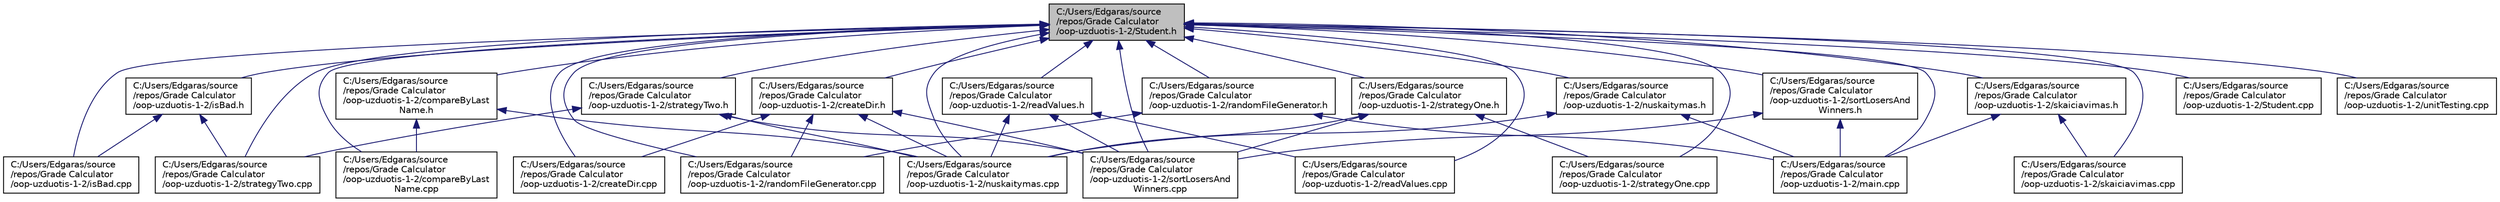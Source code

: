 digraph "C:/Users/Edgaras/source/repos/Grade Calculator/oop-uzduotis-1-2/Student.h"
{
 // LATEX_PDF_SIZE
  edge [fontname="Helvetica",fontsize="10",labelfontname="Helvetica",labelfontsize="10"];
  node [fontname="Helvetica",fontsize="10",shape=record];
  Node1 [label="C:/Users/Edgaras/source\l/repos/Grade Calculator\l/oop-uzduotis-1-2/Student.h",height=0.2,width=0.4,color="black", fillcolor="grey75", style="filled", fontcolor="black",tooltip=" "];
  Node1 -> Node2 [dir="back",color="midnightblue",fontsize="10",style="solid",fontname="Helvetica"];
  Node2 [label="C:/Users/Edgaras/source\l/repos/Grade Calculator\l/oop-uzduotis-1-2/compareByLast\lName.cpp",height=0.2,width=0.4,color="black", fillcolor="white", style="filled",URL="$compare_by_last_name_8cpp.html",tooltip=" "];
  Node1 -> Node3 [dir="back",color="midnightblue",fontsize="10",style="solid",fontname="Helvetica"];
  Node3 [label="C:/Users/Edgaras/source\l/repos/Grade Calculator\l/oop-uzduotis-1-2/compareByLast\lName.h",height=0.2,width=0.4,color="black", fillcolor="white", style="filled",URL="$compare_by_last_name_8h.html",tooltip=" "];
  Node3 -> Node2 [dir="back",color="midnightblue",fontsize="10",style="solid",fontname="Helvetica"];
  Node3 -> Node4 [dir="back",color="midnightblue",fontsize="10",style="solid",fontname="Helvetica"];
  Node4 [label="C:/Users/Edgaras/source\l/repos/Grade Calculator\l/oop-uzduotis-1-2/nuskaitymas.cpp",height=0.2,width=0.4,color="black", fillcolor="white", style="filled",URL="$nuskaitymas_8cpp.html",tooltip=" "];
  Node1 -> Node5 [dir="back",color="midnightblue",fontsize="10",style="solid",fontname="Helvetica"];
  Node5 [label="C:/Users/Edgaras/source\l/repos/Grade Calculator\l/oop-uzduotis-1-2/createDir.cpp",height=0.2,width=0.4,color="black", fillcolor="white", style="filled",URL="$create_dir_8cpp.html",tooltip=" "];
  Node1 -> Node6 [dir="back",color="midnightblue",fontsize="10",style="solid",fontname="Helvetica"];
  Node6 [label="C:/Users/Edgaras/source\l/repos/Grade Calculator\l/oop-uzduotis-1-2/createDir.h",height=0.2,width=0.4,color="black", fillcolor="white", style="filled",URL="$create_dir_8h.html",tooltip=" "];
  Node6 -> Node5 [dir="back",color="midnightblue",fontsize="10",style="solid",fontname="Helvetica"];
  Node6 -> Node4 [dir="back",color="midnightblue",fontsize="10",style="solid",fontname="Helvetica"];
  Node6 -> Node7 [dir="back",color="midnightblue",fontsize="10",style="solid",fontname="Helvetica"];
  Node7 [label="C:/Users/Edgaras/source\l/repos/Grade Calculator\l/oop-uzduotis-1-2/randomFileGenerator.cpp",height=0.2,width=0.4,color="black", fillcolor="white", style="filled",URL="$random_file_generator_8cpp.html",tooltip=" "];
  Node6 -> Node8 [dir="back",color="midnightblue",fontsize="10",style="solid",fontname="Helvetica"];
  Node8 [label="C:/Users/Edgaras/source\l/repos/Grade Calculator\l/oop-uzduotis-1-2/sortLosersAnd\lWinners.cpp",height=0.2,width=0.4,color="black", fillcolor="white", style="filled",URL="$sort_losers_and_winners_8cpp.html",tooltip=" "];
  Node1 -> Node9 [dir="back",color="midnightblue",fontsize="10",style="solid",fontname="Helvetica"];
  Node9 [label="C:/Users/Edgaras/source\l/repos/Grade Calculator\l/oop-uzduotis-1-2/isBad.cpp",height=0.2,width=0.4,color="black", fillcolor="white", style="filled",URL="$is_bad_8cpp.html",tooltip=" "];
  Node1 -> Node10 [dir="back",color="midnightblue",fontsize="10",style="solid",fontname="Helvetica"];
  Node10 [label="C:/Users/Edgaras/source\l/repos/Grade Calculator\l/oop-uzduotis-1-2/isBad.h",height=0.2,width=0.4,color="black", fillcolor="white", style="filled",URL="$is_bad_8h.html",tooltip=" "];
  Node10 -> Node9 [dir="back",color="midnightblue",fontsize="10",style="solid",fontname="Helvetica"];
  Node10 -> Node11 [dir="back",color="midnightblue",fontsize="10",style="solid",fontname="Helvetica"];
  Node11 [label="C:/Users/Edgaras/source\l/repos/Grade Calculator\l/oop-uzduotis-1-2/strategyTwo.cpp",height=0.2,width=0.4,color="black", fillcolor="white", style="filled",URL="$strategy_two_8cpp.html",tooltip=" "];
  Node1 -> Node12 [dir="back",color="midnightblue",fontsize="10",style="solid",fontname="Helvetica"];
  Node12 [label="C:/Users/Edgaras/source\l/repos/Grade Calculator\l/oop-uzduotis-1-2/main.cpp",height=0.2,width=0.4,color="black", fillcolor="white", style="filled",URL="$main_8cpp.html",tooltip=" "];
  Node1 -> Node4 [dir="back",color="midnightblue",fontsize="10",style="solid",fontname="Helvetica"];
  Node1 -> Node13 [dir="back",color="midnightblue",fontsize="10",style="solid",fontname="Helvetica"];
  Node13 [label="C:/Users/Edgaras/source\l/repos/Grade Calculator\l/oop-uzduotis-1-2/nuskaitymas.h",height=0.2,width=0.4,color="black", fillcolor="white", style="filled",URL="$nuskaitymas_8h.html",tooltip=" "];
  Node13 -> Node12 [dir="back",color="midnightblue",fontsize="10",style="solid",fontname="Helvetica"];
  Node13 -> Node4 [dir="back",color="midnightblue",fontsize="10",style="solid",fontname="Helvetica"];
  Node1 -> Node7 [dir="back",color="midnightblue",fontsize="10",style="solid",fontname="Helvetica"];
  Node1 -> Node14 [dir="back",color="midnightblue",fontsize="10",style="solid",fontname="Helvetica"];
  Node14 [label="C:/Users/Edgaras/source\l/repos/Grade Calculator\l/oop-uzduotis-1-2/randomFileGenerator.h",height=0.2,width=0.4,color="black", fillcolor="white", style="filled",URL="$random_file_generator_8h.html",tooltip=" "];
  Node14 -> Node12 [dir="back",color="midnightblue",fontsize="10",style="solid",fontname="Helvetica"];
  Node14 -> Node7 [dir="back",color="midnightblue",fontsize="10",style="solid",fontname="Helvetica"];
  Node1 -> Node15 [dir="back",color="midnightblue",fontsize="10",style="solid",fontname="Helvetica"];
  Node15 [label="C:/Users/Edgaras/source\l/repos/Grade Calculator\l/oop-uzduotis-1-2/readValues.cpp",height=0.2,width=0.4,color="black", fillcolor="white", style="filled",URL="$read_values_8cpp.html",tooltip=" "];
  Node1 -> Node16 [dir="back",color="midnightblue",fontsize="10",style="solid",fontname="Helvetica"];
  Node16 [label="C:/Users/Edgaras/source\l/repos/Grade Calculator\l/oop-uzduotis-1-2/readValues.h",height=0.2,width=0.4,color="black", fillcolor="white", style="filled",URL="$read_values_8h.html",tooltip=" "];
  Node16 -> Node4 [dir="back",color="midnightblue",fontsize="10",style="solid",fontname="Helvetica"];
  Node16 -> Node15 [dir="back",color="midnightblue",fontsize="10",style="solid",fontname="Helvetica"];
  Node16 -> Node8 [dir="back",color="midnightblue",fontsize="10",style="solid",fontname="Helvetica"];
  Node1 -> Node17 [dir="back",color="midnightblue",fontsize="10",style="solid",fontname="Helvetica"];
  Node17 [label="C:/Users/Edgaras/source\l/repos/Grade Calculator\l/oop-uzduotis-1-2/skaiciavimas.cpp",height=0.2,width=0.4,color="black", fillcolor="white", style="filled",URL="$skaiciavimas_8cpp.html",tooltip=" "];
  Node1 -> Node18 [dir="back",color="midnightblue",fontsize="10",style="solid",fontname="Helvetica"];
  Node18 [label="C:/Users/Edgaras/source\l/repos/Grade Calculator\l/oop-uzduotis-1-2/skaiciavimas.h",height=0.2,width=0.4,color="black", fillcolor="white", style="filled",URL="$skaiciavimas_8h.html",tooltip=" "];
  Node18 -> Node12 [dir="back",color="midnightblue",fontsize="10",style="solid",fontname="Helvetica"];
  Node18 -> Node17 [dir="back",color="midnightblue",fontsize="10",style="solid",fontname="Helvetica"];
  Node1 -> Node8 [dir="back",color="midnightblue",fontsize="10",style="solid",fontname="Helvetica"];
  Node1 -> Node19 [dir="back",color="midnightblue",fontsize="10",style="solid",fontname="Helvetica"];
  Node19 [label="C:/Users/Edgaras/source\l/repos/Grade Calculator\l/oop-uzduotis-1-2/sortLosersAnd\lWinners.h",height=0.2,width=0.4,color="black", fillcolor="white", style="filled",URL="$sort_losers_and_winners_8h.html",tooltip=" "];
  Node19 -> Node12 [dir="back",color="midnightblue",fontsize="10",style="solid",fontname="Helvetica"];
  Node19 -> Node8 [dir="back",color="midnightblue",fontsize="10",style="solid",fontname="Helvetica"];
  Node1 -> Node20 [dir="back",color="midnightblue",fontsize="10",style="solid",fontname="Helvetica"];
  Node20 [label="C:/Users/Edgaras/source\l/repos/Grade Calculator\l/oop-uzduotis-1-2/strategyOne.cpp",height=0.2,width=0.4,color="black", fillcolor="white", style="filled",URL="$strategy_one_8cpp.html",tooltip=" "];
  Node1 -> Node21 [dir="back",color="midnightblue",fontsize="10",style="solid",fontname="Helvetica"];
  Node21 [label="C:/Users/Edgaras/source\l/repos/Grade Calculator\l/oop-uzduotis-1-2/strategyOne.h",height=0.2,width=0.4,color="black", fillcolor="white", style="filled",URL="$strategy_one_8h.html",tooltip=" "];
  Node21 -> Node4 [dir="back",color="midnightblue",fontsize="10",style="solid",fontname="Helvetica"];
  Node21 -> Node8 [dir="back",color="midnightblue",fontsize="10",style="solid",fontname="Helvetica"];
  Node21 -> Node20 [dir="back",color="midnightblue",fontsize="10",style="solid",fontname="Helvetica"];
  Node1 -> Node11 [dir="back",color="midnightblue",fontsize="10",style="solid",fontname="Helvetica"];
  Node1 -> Node22 [dir="back",color="midnightblue",fontsize="10",style="solid",fontname="Helvetica"];
  Node22 [label="C:/Users/Edgaras/source\l/repos/Grade Calculator\l/oop-uzduotis-1-2/strategyTwo.h",height=0.2,width=0.4,color="black", fillcolor="white", style="filled",URL="$strategy_two_8h.html",tooltip=" "];
  Node22 -> Node4 [dir="back",color="midnightblue",fontsize="10",style="solid",fontname="Helvetica"];
  Node22 -> Node8 [dir="back",color="midnightblue",fontsize="10",style="solid",fontname="Helvetica"];
  Node22 -> Node11 [dir="back",color="midnightblue",fontsize="10",style="solid",fontname="Helvetica"];
  Node1 -> Node23 [dir="back",color="midnightblue",fontsize="10",style="solid",fontname="Helvetica"];
  Node23 [label="C:/Users/Edgaras/source\l/repos/Grade Calculator\l/oop-uzduotis-1-2/Student.cpp",height=0.2,width=0.4,color="black", fillcolor="white", style="filled",URL="$_student_8cpp.html",tooltip=" "];
  Node1 -> Node24 [dir="back",color="midnightblue",fontsize="10",style="solid",fontname="Helvetica"];
  Node24 [label="C:/Users/Edgaras/source\l/repos/Grade Calculator\l/oop-uzduotis-1-2/unitTesting.cpp",height=0.2,width=0.4,color="black", fillcolor="white", style="filled",URL="$unit_testing_8cpp.html",tooltip=" "];
}
